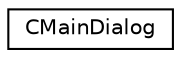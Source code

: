 digraph G
{
  edge [fontname="Helvetica",fontsize="10",labelfontname="Helvetica",labelfontsize="10"];
  node [fontname="Helvetica",fontsize="10",shape=record];
  rankdir="LR";
  Node1 [label="CMainDialog",height=0.2,width=0.4,color="black", fillcolor="white", style="filled",URL="$class_c_main_dialog.html"];
}
